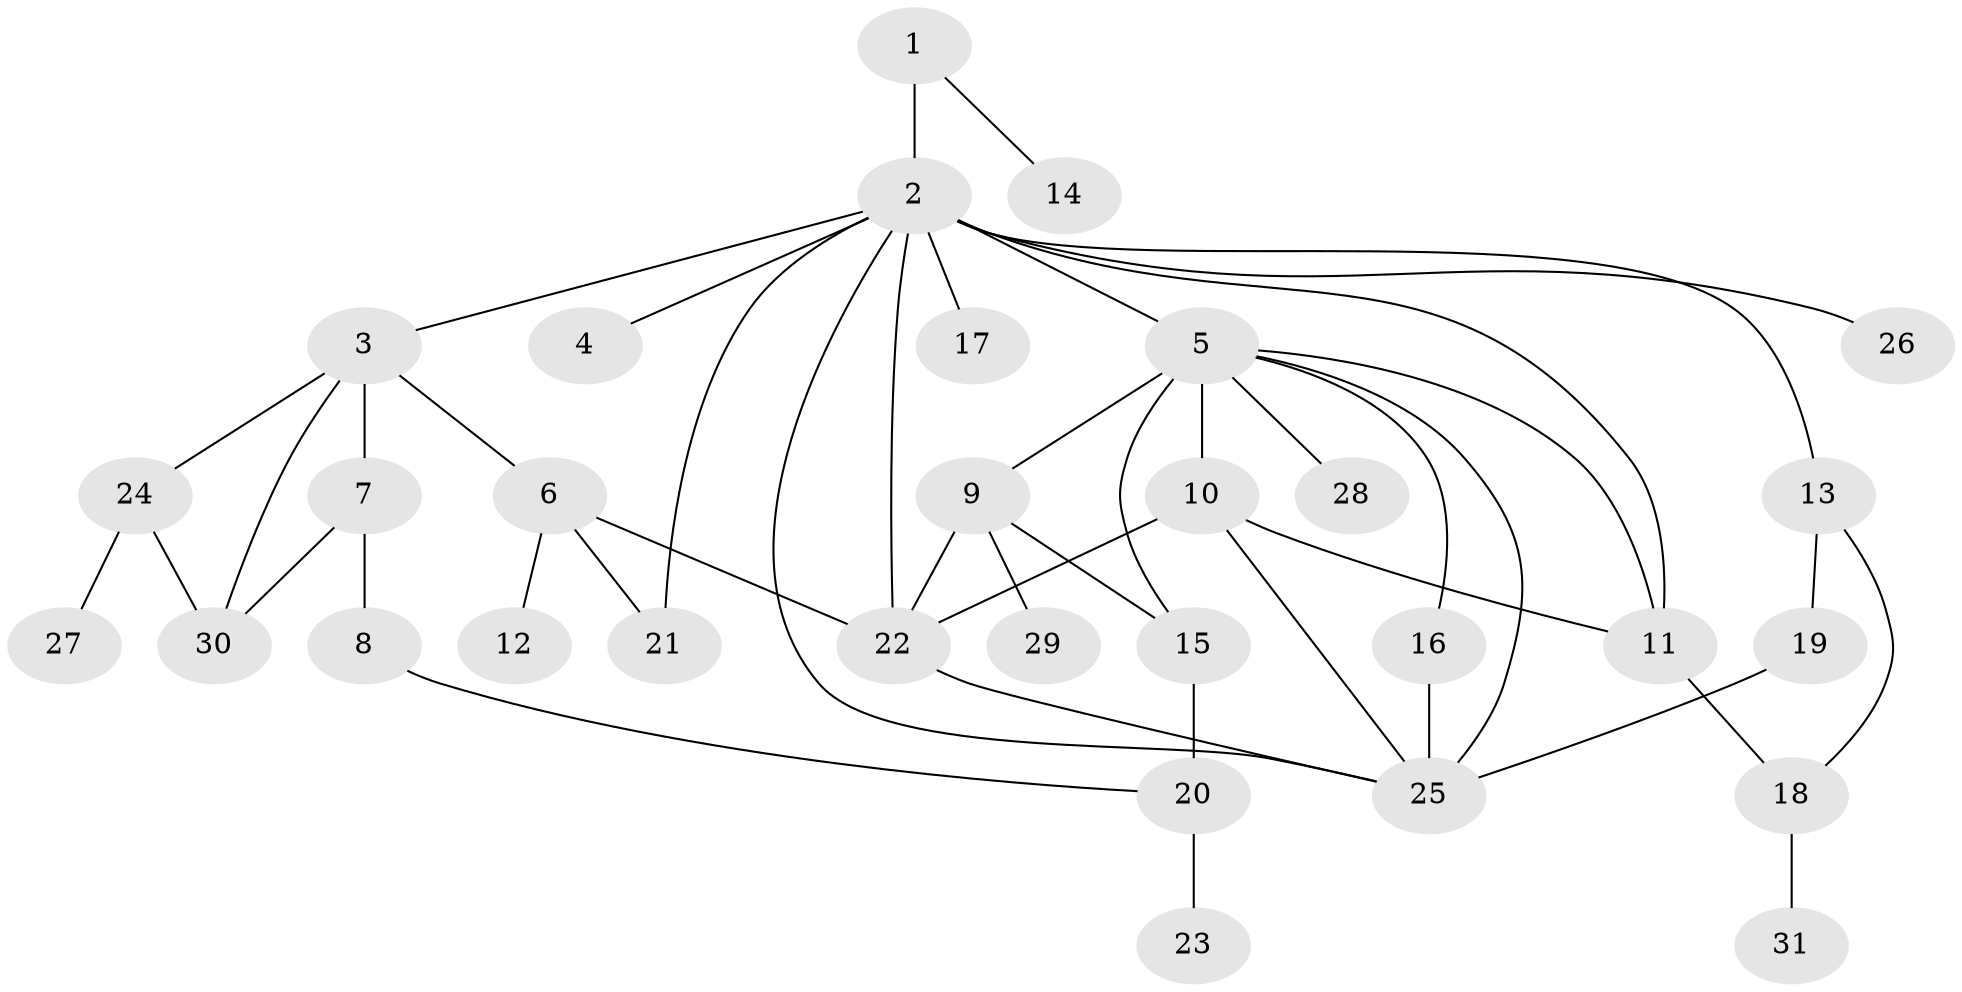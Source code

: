 // original degree distribution, {1: 0.5064935064935064, 18: 0.012987012987012988, 8: 0.012987012987012988, 2: 0.22077922077922077, 12: 0.012987012987012988, 7: 0.025974025974025976, 4: 0.06493506493506493, 3: 0.09090909090909091, 5: 0.025974025974025976, 6: 0.025974025974025976}
// Generated by graph-tools (version 1.1) at 2025/50/03/04/25 22:50:35]
// undirected, 31 vertices, 46 edges
graph export_dot {
  node [color=gray90,style=filled];
  1;
  2;
  3;
  4;
  5;
  6;
  7;
  8;
  9;
  10;
  11;
  12;
  13;
  14;
  15;
  16;
  17;
  18;
  19;
  20;
  21;
  22;
  23;
  24;
  25;
  26;
  27;
  28;
  29;
  30;
  31;
  1 -- 2 [weight=6.0];
  1 -- 14 [weight=1.0];
  2 -- 3 [weight=1.0];
  2 -- 4 [weight=1.0];
  2 -- 5 [weight=1.0];
  2 -- 11 [weight=1.0];
  2 -- 13 [weight=1.0];
  2 -- 17 [weight=1.0];
  2 -- 21 [weight=1.0];
  2 -- 22 [weight=1.0];
  2 -- 25 [weight=1.0];
  2 -- 26 [weight=1.0];
  3 -- 6 [weight=1.0];
  3 -- 7 [weight=1.0];
  3 -- 24 [weight=1.0];
  3 -- 30 [weight=1.0];
  5 -- 9 [weight=1.0];
  5 -- 10 [weight=3.0];
  5 -- 11 [weight=1.0];
  5 -- 15 [weight=2.0];
  5 -- 16 [weight=1.0];
  5 -- 25 [weight=1.0];
  5 -- 28 [weight=1.0];
  6 -- 12 [weight=1.0];
  6 -- 21 [weight=1.0];
  6 -- 22 [weight=1.0];
  7 -- 8 [weight=1.0];
  7 -- 30 [weight=1.0];
  8 -- 20 [weight=1.0];
  9 -- 15 [weight=1.0];
  9 -- 22 [weight=1.0];
  9 -- 29 [weight=1.0];
  10 -- 11 [weight=1.0];
  10 -- 22 [weight=1.0];
  10 -- 25 [weight=1.0];
  11 -- 18 [weight=1.0];
  13 -- 18 [weight=1.0];
  13 -- 19 [weight=2.0];
  15 -- 20 [weight=3.0];
  16 -- 25 [weight=2.0];
  18 -- 31 [weight=1.0];
  19 -- 25 [weight=1.0];
  20 -- 23 [weight=1.0];
  22 -- 25 [weight=1.0];
  24 -- 27 [weight=1.0];
  24 -- 30 [weight=1.0];
}
